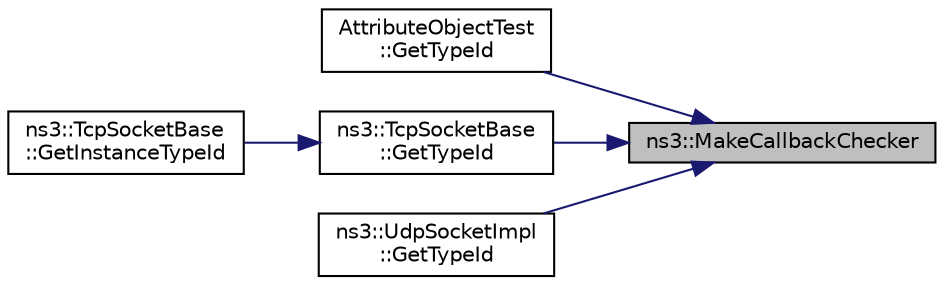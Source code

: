 digraph "ns3::MakeCallbackChecker"
{
 // LATEX_PDF_SIZE
  edge [fontname="Helvetica",fontsize="10",labelfontname="Helvetica",labelfontsize="10"];
  node [fontname="Helvetica",fontsize="10",shape=record];
  rankdir="RL";
  Node1 [label="ns3::MakeCallbackChecker",height=0.2,width=0.4,color="black", fillcolor="grey75", style="filled", fontcolor="black",tooltip=" "];
  Node1 -> Node2 [dir="back",color="midnightblue",fontsize="10",style="solid",fontname="Helvetica"];
  Node2 [label="AttributeObjectTest\l::GetTypeId",height=0.2,width=0.4,color="black", fillcolor="white", style="filled",URL="$class_attribute_object_test.html#a1a3064dae19725ebd81d6da0a74e7021",tooltip=" "];
  Node1 -> Node3 [dir="back",color="midnightblue",fontsize="10",style="solid",fontname="Helvetica"];
  Node3 [label="ns3::TcpSocketBase\l::GetTypeId",height=0.2,width=0.4,color="black", fillcolor="white", style="filled",URL="$classns3_1_1_tcp_socket_base.html#a7aa3d6dfe929e6b61ead2217bc5a646a",tooltip="Get the type ID."];
  Node3 -> Node4 [dir="back",color="midnightblue",fontsize="10",style="solid",fontname="Helvetica"];
  Node4 [label="ns3::TcpSocketBase\l::GetInstanceTypeId",height=0.2,width=0.4,color="black", fillcolor="white", style="filled",URL="$classns3_1_1_tcp_socket_base.html#af5e4f77e5249abe062cf66bbcdaf296b",tooltip="Get the instance TypeId."];
  Node1 -> Node5 [dir="back",color="midnightblue",fontsize="10",style="solid",fontname="Helvetica"];
  Node5 [label="ns3::UdpSocketImpl\l::GetTypeId",height=0.2,width=0.4,color="black", fillcolor="white", style="filled",URL="$classns3_1_1_udp_socket_impl.html#a4412f79ef3f0597cc1ac0dcf8922ee3a",tooltip="Get the type ID."];
}
